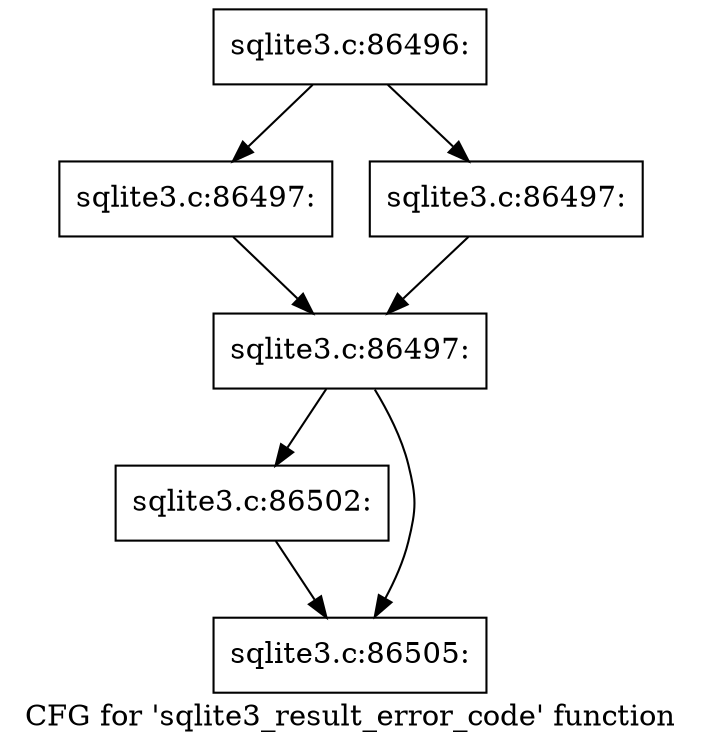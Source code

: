 digraph "CFG for 'sqlite3_result_error_code' function" {
	label="CFG for 'sqlite3_result_error_code' function";

	Node0x55c0f54453c0 [shape=record,label="{sqlite3.c:86496:}"];
	Node0x55c0f54453c0 -> Node0x55c0f58d3f80;
	Node0x55c0f54453c0 -> Node0x55c0f549e770;
	Node0x55c0f58d3f80 [shape=record,label="{sqlite3.c:86497:}"];
	Node0x55c0f58d3f80 -> Node0x55c0f5c82ca0;
	Node0x55c0f549e770 [shape=record,label="{sqlite3.c:86497:}"];
	Node0x55c0f549e770 -> Node0x55c0f5c82ca0;
	Node0x55c0f5c82ca0 [shape=record,label="{sqlite3.c:86497:}"];
	Node0x55c0f5c82ca0 -> Node0x55c0f5c881f0;
	Node0x55c0f5c82ca0 -> Node0x55c0f5c88240;
	Node0x55c0f5c881f0 [shape=record,label="{sqlite3.c:86502:}"];
	Node0x55c0f5c881f0 -> Node0x55c0f5c88240;
	Node0x55c0f5c88240 [shape=record,label="{sqlite3.c:86505:}"];
}
